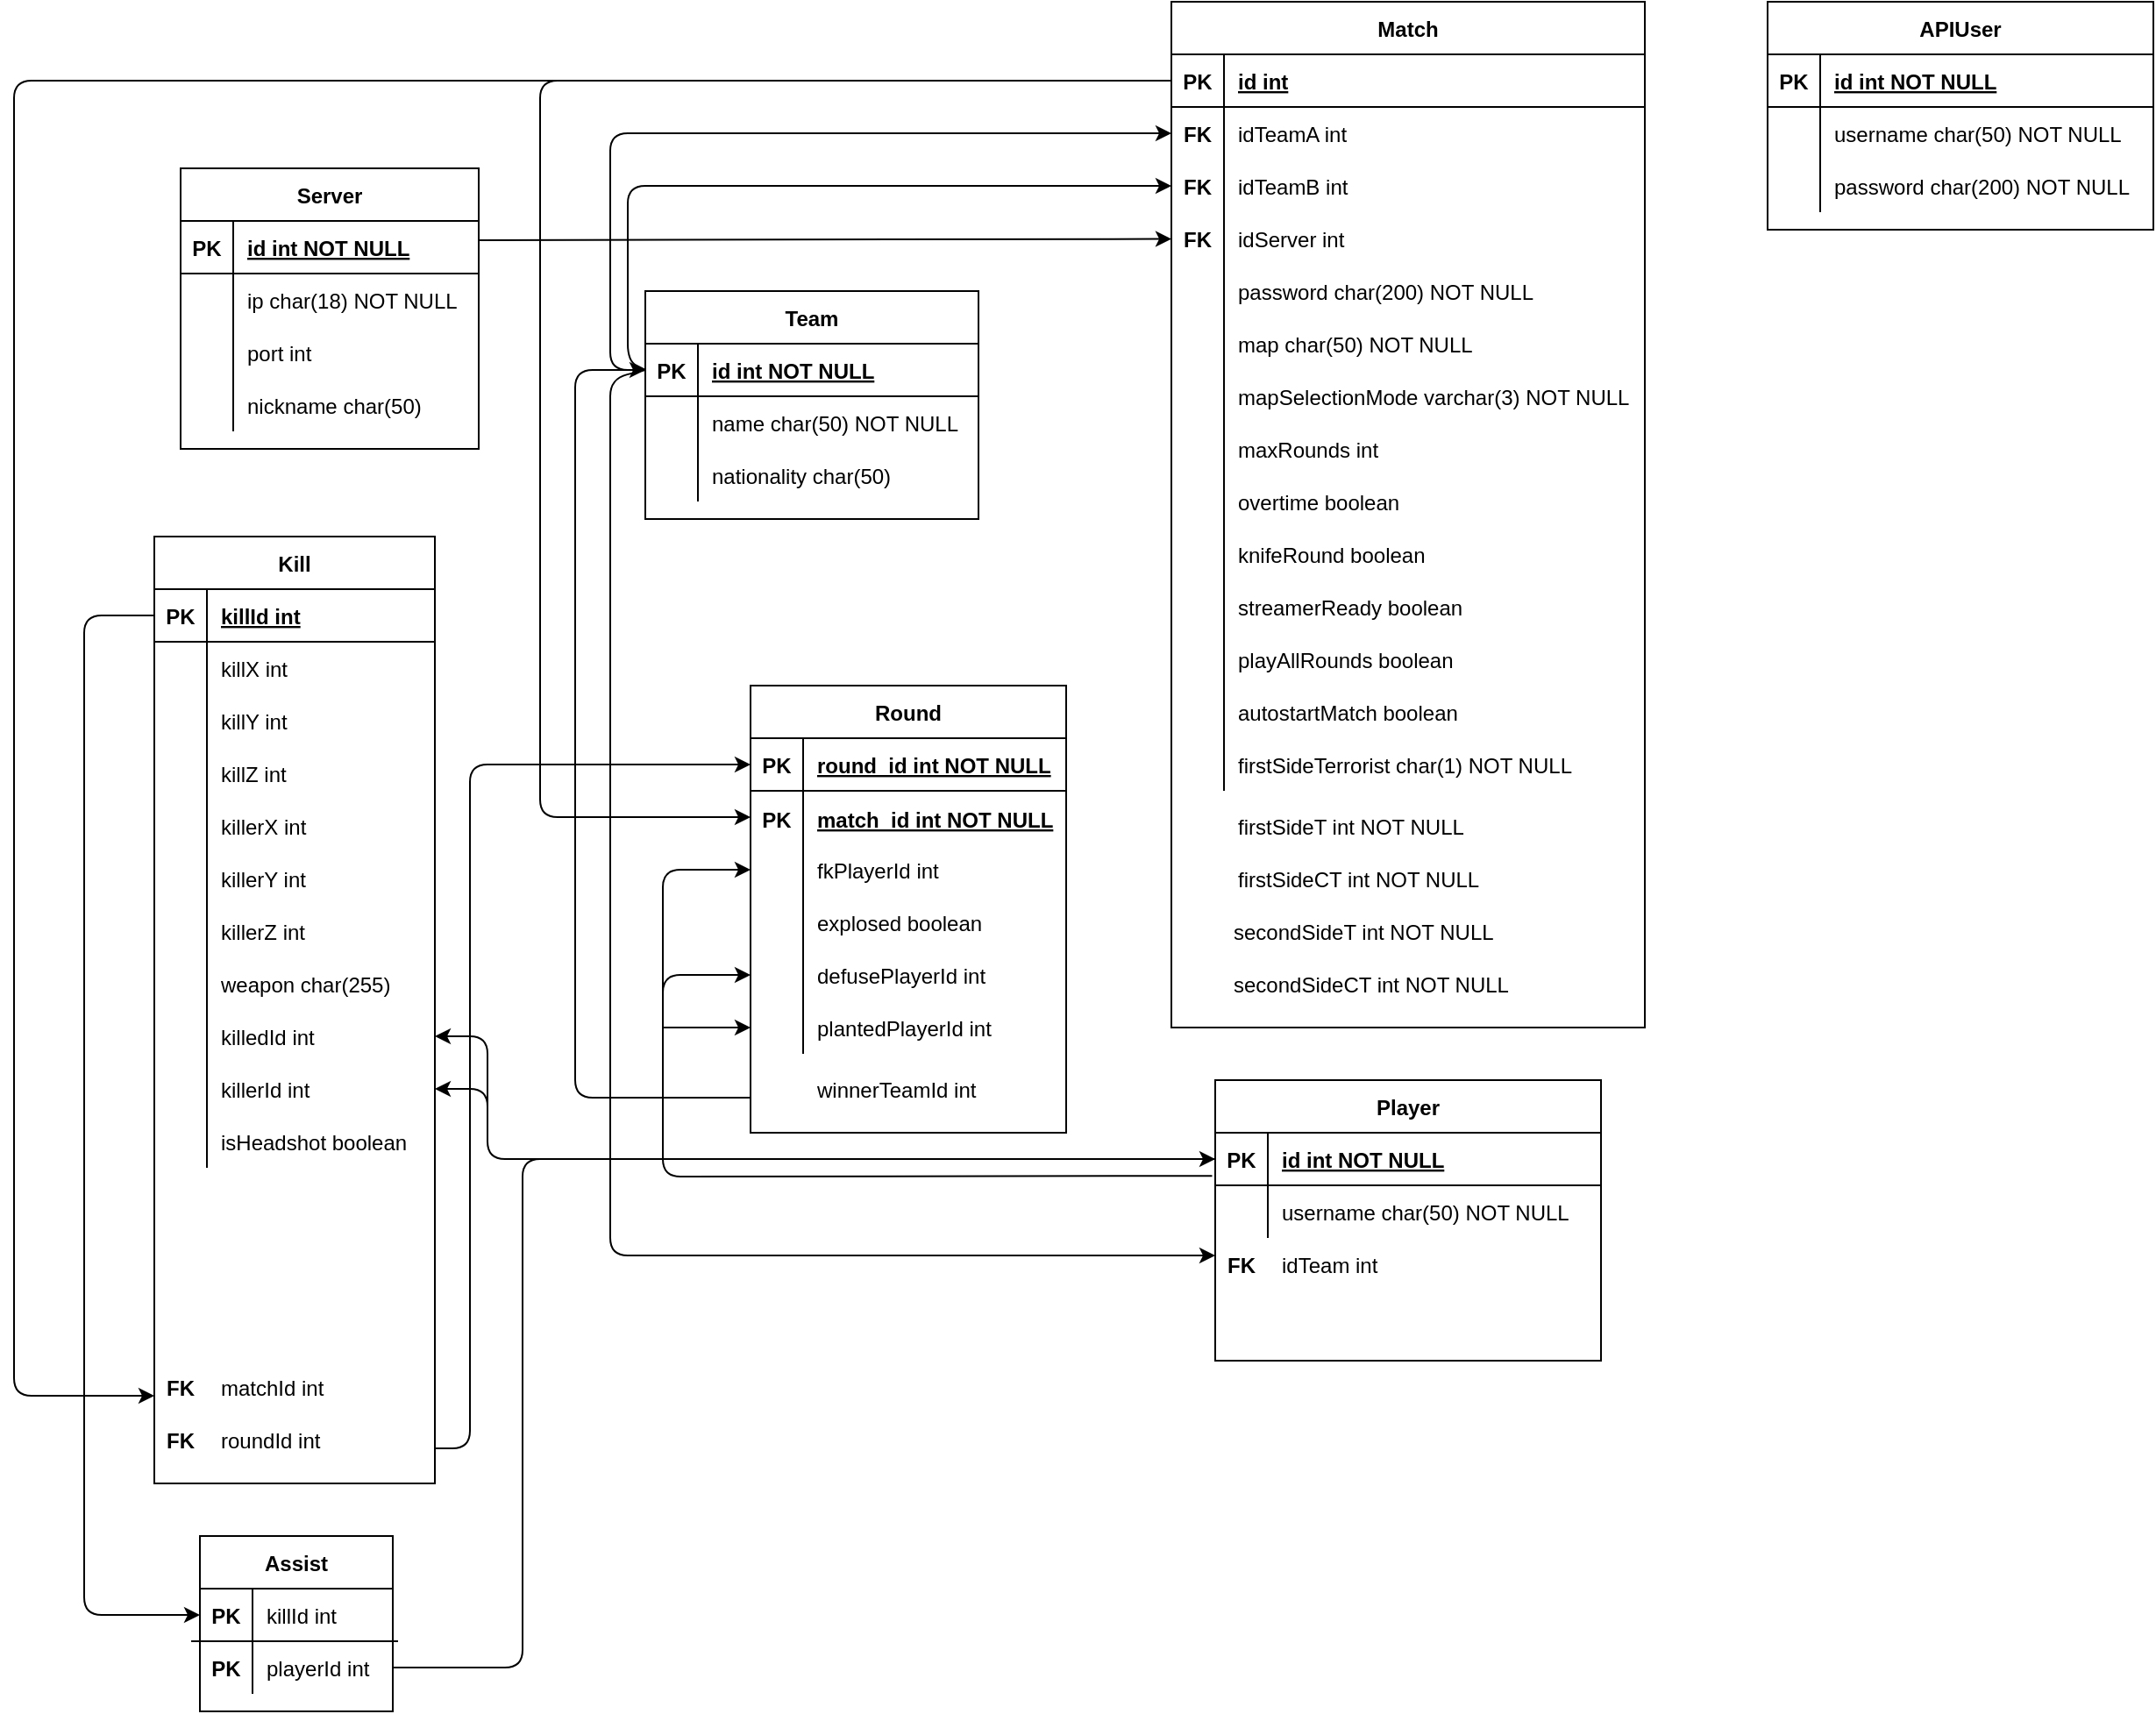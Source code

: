 <mxfile version="13.9.2" type="github">
  <diagram id="R2lEEEUBdFMjLlhIrx00" name="Page-1">
    <mxGraphModel dx="2508" dy="771" grid="1" gridSize="10" guides="1" tooltips="1" connect="1" arrows="1" fold="1" page="1" pageScale="1" pageWidth="850" pageHeight="1100" math="0" shadow="0" extFonts="Permanent Marker^https://fonts.googleapis.com/css?family=Permanent+Marker">
      <root>
        <mxCell id="0" />
        <mxCell id="1" parent="0" />
        <mxCell id="CAHNvulc8Ei77Li_YzJQ-24" value="Team" style="shape=table;startSize=30;container=1;collapsible=1;childLayout=tableLayout;fixedRows=1;rowLines=0;fontStyle=1;align=center;resizeLast=1;" parent="1" vertex="1">
          <mxGeometry x="-330" y="180" width="190" height="130" as="geometry" />
        </mxCell>
        <mxCell id="CAHNvulc8Ei77Li_YzJQ-25" value="" style="shape=partialRectangle;collapsible=0;dropTarget=0;pointerEvents=0;fillColor=none;points=[[0,0.5],[1,0.5]];portConstraint=eastwest;top=0;left=0;right=0;bottom=1;" parent="CAHNvulc8Ei77Li_YzJQ-24" vertex="1">
          <mxGeometry y="30" width="190" height="30" as="geometry" />
        </mxCell>
        <mxCell id="CAHNvulc8Ei77Li_YzJQ-26" value="PK" style="shape=partialRectangle;overflow=hidden;connectable=0;fillColor=none;top=0;left=0;bottom=0;right=0;fontStyle=1;" parent="CAHNvulc8Ei77Li_YzJQ-25" vertex="1">
          <mxGeometry width="30" height="30" as="geometry" />
        </mxCell>
        <mxCell id="CAHNvulc8Ei77Li_YzJQ-27" value="id int NOT NULL " style="shape=partialRectangle;overflow=hidden;connectable=0;fillColor=none;top=0;left=0;bottom=0;right=0;align=left;spacingLeft=6;fontStyle=5;" parent="CAHNvulc8Ei77Li_YzJQ-25" vertex="1">
          <mxGeometry x="30" width="160" height="30" as="geometry" />
        </mxCell>
        <mxCell id="CAHNvulc8Ei77Li_YzJQ-28" value="" style="shape=partialRectangle;collapsible=0;dropTarget=0;pointerEvents=0;fillColor=none;points=[[0,0.5],[1,0.5]];portConstraint=eastwest;top=0;left=0;right=0;bottom=0;" parent="CAHNvulc8Ei77Li_YzJQ-24" vertex="1">
          <mxGeometry y="60" width="190" height="30" as="geometry" />
        </mxCell>
        <mxCell id="CAHNvulc8Ei77Li_YzJQ-29" value="" style="shape=partialRectangle;overflow=hidden;connectable=0;fillColor=none;top=0;left=0;bottom=0;right=0;" parent="CAHNvulc8Ei77Li_YzJQ-28" vertex="1">
          <mxGeometry width="30" height="30" as="geometry" />
        </mxCell>
        <mxCell id="CAHNvulc8Ei77Li_YzJQ-30" value="name char(50) NOT NULL" style="shape=partialRectangle;overflow=hidden;connectable=0;fillColor=none;top=0;left=0;bottom=0;right=0;align=left;spacingLeft=6;" parent="CAHNvulc8Ei77Li_YzJQ-28" vertex="1">
          <mxGeometry x="30" width="160" height="30" as="geometry" />
        </mxCell>
        <mxCell id="CAHNvulc8Ei77Li_YzJQ-31" value="" style="shape=partialRectangle;collapsible=0;dropTarget=0;pointerEvents=0;fillColor=none;points=[[0,0.5],[1,0.5]];portConstraint=eastwest;top=0;left=0;right=0;bottom=0;" parent="CAHNvulc8Ei77Li_YzJQ-24" vertex="1">
          <mxGeometry y="90" width="190" height="30" as="geometry" />
        </mxCell>
        <mxCell id="CAHNvulc8Ei77Li_YzJQ-32" value="" style="shape=partialRectangle;overflow=hidden;connectable=0;fillColor=none;top=0;left=0;bottom=0;right=0;" parent="CAHNvulc8Ei77Li_YzJQ-31" vertex="1">
          <mxGeometry width="30" height="30" as="geometry" />
        </mxCell>
        <mxCell id="CAHNvulc8Ei77Li_YzJQ-33" value="nationality char(50)" style="shape=partialRectangle;overflow=hidden;connectable=0;fillColor=none;top=0;left=0;bottom=0;right=0;align=left;spacingLeft=6;" parent="CAHNvulc8Ei77Li_YzJQ-31" vertex="1">
          <mxGeometry x="30" width="160" height="30" as="geometry" />
        </mxCell>
        <mxCell id="CAHNvulc8Ei77Li_YzJQ-34" value="Server" style="shape=table;startSize=30;container=1;collapsible=1;childLayout=tableLayout;fixedRows=1;rowLines=0;fontStyle=1;align=center;resizeLast=1;" parent="1" vertex="1">
          <mxGeometry x="-595" y="110" width="170" height="160" as="geometry" />
        </mxCell>
        <mxCell id="CAHNvulc8Ei77Li_YzJQ-35" value="" style="shape=partialRectangle;collapsible=0;dropTarget=0;pointerEvents=0;fillColor=none;points=[[0,0.5],[1,0.5]];portConstraint=eastwest;top=0;left=0;right=0;bottom=1;" parent="CAHNvulc8Ei77Li_YzJQ-34" vertex="1">
          <mxGeometry y="30" width="170" height="30" as="geometry" />
        </mxCell>
        <mxCell id="CAHNvulc8Ei77Li_YzJQ-36" value="PK" style="shape=partialRectangle;overflow=hidden;connectable=0;fillColor=none;top=0;left=0;bottom=0;right=0;fontStyle=1;" parent="CAHNvulc8Ei77Li_YzJQ-35" vertex="1">
          <mxGeometry width="30" height="30" as="geometry" />
        </mxCell>
        <mxCell id="CAHNvulc8Ei77Li_YzJQ-37" value="id int NOT NULL " style="shape=partialRectangle;overflow=hidden;connectable=0;fillColor=none;top=0;left=0;bottom=0;right=0;align=left;spacingLeft=6;fontStyle=5;" parent="CAHNvulc8Ei77Li_YzJQ-35" vertex="1">
          <mxGeometry x="30" width="140" height="30" as="geometry" />
        </mxCell>
        <mxCell id="CAHNvulc8Ei77Li_YzJQ-38" value="" style="shape=partialRectangle;collapsible=0;dropTarget=0;pointerEvents=0;fillColor=none;points=[[0,0.5],[1,0.5]];portConstraint=eastwest;top=0;left=0;right=0;bottom=0;" parent="CAHNvulc8Ei77Li_YzJQ-34" vertex="1">
          <mxGeometry y="60" width="170" height="30" as="geometry" />
        </mxCell>
        <mxCell id="CAHNvulc8Ei77Li_YzJQ-39" value="" style="shape=partialRectangle;overflow=hidden;connectable=0;fillColor=none;top=0;left=0;bottom=0;right=0;" parent="CAHNvulc8Ei77Li_YzJQ-38" vertex="1">
          <mxGeometry width="30" height="30" as="geometry" />
        </mxCell>
        <mxCell id="CAHNvulc8Ei77Li_YzJQ-40" value="ip char(18) NOT NULL" style="shape=partialRectangle;overflow=hidden;connectable=0;fillColor=none;top=0;left=0;bottom=0;right=0;align=left;spacingLeft=6;" parent="CAHNvulc8Ei77Li_YzJQ-38" vertex="1">
          <mxGeometry x="30" width="140" height="30" as="geometry" />
        </mxCell>
        <mxCell id="CAHNvulc8Ei77Li_YzJQ-41" value="" style="shape=partialRectangle;collapsible=0;dropTarget=0;pointerEvents=0;fillColor=none;points=[[0,0.5],[1,0.5]];portConstraint=eastwest;top=0;left=0;right=0;bottom=0;" parent="CAHNvulc8Ei77Li_YzJQ-34" vertex="1">
          <mxGeometry y="90" width="170" height="30" as="geometry" />
        </mxCell>
        <mxCell id="CAHNvulc8Ei77Li_YzJQ-42" value="" style="shape=partialRectangle;overflow=hidden;connectable=0;fillColor=none;top=0;left=0;bottom=0;right=0;" parent="CAHNvulc8Ei77Li_YzJQ-41" vertex="1">
          <mxGeometry width="30" height="30" as="geometry" />
        </mxCell>
        <mxCell id="CAHNvulc8Ei77Li_YzJQ-43" value="port int" style="shape=partialRectangle;overflow=hidden;connectable=0;fillColor=none;top=0;left=0;bottom=0;right=0;align=left;spacingLeft=6;" parent="CAHNvulc8Ei77Li_YzJQ-41" vertex="1">
          <mxGeometry x="30" width="140" height="30" as="geometry" />
        </mxCell>
        <mxCell id="CAHNvulc8Ei77Li_YzJQ-44" value="" style="shape=partialRectangle;collapsible=0;dropTarget=0;pointerEvents=0;fillColor=none;points=[[0,0.5],[1,0.5]];portConstraint=eastwest;top=0;left=0;right=0;bottom=0;" parent="CAHNvulc8Ei77Li_YzJQ-34" vertex="1">
          <mxGeometry y="120" width="170" height="30" as="geometry" />
        </mxCell>
        <mxCell id="CAHNvulc8Ei77Li_YzJQ-45" value="" style="shape=partialRectangle;overflow=hidden;connectable=0;fillColor=none;top=0;left=0;bottom=0;right=0;" parent="CAHNvulc8Ei77Li_YzJQ-44" vertex="1">
          <mxGeometry width="30" height="30" as="geometry" />
        </mxCell>
        <mxCell id="CAHNvulc8Ei77Li_YzJQ-46" value="nickname char(50)" style="shape=partialRectangle;overflow=hidden;connectable=0;fillColor=none;top=0;left=0;bottom=0;right=0;align=left;spacingLeft=6;" parent="CAHNvulc8Ei77Li_YzJQ-44" vertex="1">
          <mxGeometry x="30" width="140" height="30" as="geometry" />
        </mxCell>
        <mxCell id="CAHNvulc8Ei77Li_YzJQ-47" value="APIUser" style="shape=table;startSize=30;container=1;collapsible=1;childLayout=tableLayout;fixedRows=1;rowLines=0;fontStyle=1;align=center;resizeLast=1;" parent="1" vertex="1">
          <mxGeometry x="310" y="15" width="220" height="130" as="geometry" />
        </mxCell>
        <mxCell id="CAHNvulc8Ei77Li_YzJQ-48" value="" style="shape=partialRectangle;collapsible=0;dropTarget=0;pointerEvents=0;fillColor=none;points=[[0,0.5],[1,0.5]];portConstraint=eastwest;top=0;left=0;right=0;bottom=1;" parent="CAHNvulc8Ei77Li_YzJQ-47" vertex="1">
          <mxGeometry y="30" width="220" height="30" as="geometry" />
        </mxCell>
        <mxCell id="CAHNvulc8Ei77Li_YzJQ-49" value="PK" style="shape=partialRectangle;overflow=hidden;connectable=0;fillColor=none;top=0;left=0;bottom=0;right=0;fontStyle=1;" parent="CAHNvulc8Ei77Li_YzJQ-48" vertex="1">
          <mxGeometry width="30" height="30" as="geometry" />
        </mxCell>
        <mxCell id="CAHNvulc8Ei77Li_YzJQ-50" value="id int NOT NULL " style="shape=partialRectangle;overflow=hidden;connectable=0;fillColor=none;top=0;left=0;bottom=0;right=0;align=left;spacingLeft=6;fontStyle=5;" parent="CAHNvulc8Ei77Li_YzJQ-48" vertex="1">
          <mxGeometry x="30" width="190" height="30" as="geometry" />
        </mxCell>
        <mxCell id="CAHNvulc8Ei77Li_YzJQ-51" value="" style="shape=partialRectangle;collapsible=0;dropTarget=0;pointerEvents=0;fillColor=none;points=[[0,0.5],[1,0.5]];portConstraint=eastwest;top=0;left=0;right=0;bottom=0;" parent="CAHNvulc8Ei77Li_YzJQ-47" vertex="1">
          <mxGeometry y="60" width="220" height="30" as="geometry" />
        </mxCell>
        <mxCell id="CAHNvulc8Ei77Li_YzJQ-52" value="" style="shape=partialRectangle;overflow=hidden;connectable=0;fillColor=none;top=0;left=0;bottom=0;right=0;" parent="CAHNvulc8Ei77Li_YzJQ-51" vertex="1">
          <mxGeometry width="30" height="30" as="geometry" />
        </mxCell>
        <mxCell id="CAHNvulc8Ei77Li_YzJQ-53" value="username char(50) NOT NULL" style="shape=partialRectangle;overflow=hidden;connectable=0;fillColor=none;top=0;left=0;bottom=0;right=0;align=left;spacingLeft=6;" parent="CAHNvulc8Ei77Li_YzJQ-51" vertex="1">
          <mxGeometry x="30" width="190" height="30" as="geometry" />
        </mxCell>
        <mxCell id="CAHNvulc8Ei77Li_YzJQ-54" value="" style="shape=partialRectangle;collapsible=0;dropTarget=0;pointerEvents=0;fillColor=none;points=[[0,0.5],[1,0.5]];portConstraint=eastwest;top=0;left=0;right=0;bottom=0;" parent="CAHNvulc8Ei77Li_YzJQ-47" vertex="1">
          <mxGeometry y="90" width="220" height="30" as="geometry" />
        </mxCell>
        <mxCell id="CAHNvulc8Ei77Li_YzJQ-55" value="" style="shape=partialRectangle;overflow=hidden;connectable=0;fillColor=none;top=0;left=0;bottom=0;right=0;" parent="CAHNvulc8Ei77Li_YzJQ-54" vertex="1">
          <mxGeometry width="30" height="30" as="geometry" />
        </mxCell>
        <mxCell id="CAHNvulc8Ei77Li_YzJQ-56" value="password char(200) NOT NULL" style="shape=partialRectangle;overflow=hidden;connectable=0;fillColor=none;top=0;left=0;bottom=0;right=0;align=left;spacingLeft=6;" parent="CAHNvulc8Ei77Li_YzJQ-54" vertex="1">
          <mxGeometry x="30" width="190" height="30" as="geometry" />
        </mxCell>
        <mxCell id="n8BZFwkFFO_Z2MSDaQy5-73" value="Match" style="shape=table;startSize=30;container=1;collapsible=1;childLayout=tableLayout;fixedRows=1;rowLines=0;fontStyle=1;align=center;resizeLast=1;" vertex="1" parent="1">
          <mxGeometry x="-30" y="15" width="270" height="585" as="geometry" />
        </mxCell>
        <mxCell id="n8BZFwkFFO_Z2MSDaQy5-74" value="" style="shape=partialRectangle;collapsible=0;dropTarget=0;pointerEvents=0;fillColor=none;points=[[0,0.5],[1,0.5]];portConstraint=eastwest;top=0;left=0;right=0;bottom=1;" vertex="1" parent="n8BZFwkFFO_Z2MSDaQy5-73">
          <mxGeometry y="30" width="270" height="30" as="geometry" />
        </mxCell>
        <mxCell id="n8BZFwkFFO_Z2MSDaQy5-75" value="PK" style="shape=partialRectangle;overflow=hidden;connectable=0;fillColor=none;top=0;left=0;bottom=0;right=0;fontStyle=1;" vertex="1" parent="n8BZFwkFFO_Z2MSDaQy5-74">
          <mxGeometry width="30" height="30" as="geometry" />
        </mxCell>
        <mxCell id="n8BZFwkFFO_Z2MSDaQy5-76" value="id int " style="shape=partialRectangle;overflow=hidden;connectable=0;fillColor=none;top=0;left=0;bottom=0;right=0;align=left;spacingLeft=6;fontStyle=5;" vertex="1" parent="n8BZFwkFFO_Z2MSDaQy5-74">
          <mxGeometry x="30" width="240" height="30" as="geometry" />
        </mxCell>
        <mxCell id="n8BZFwkFFO_Z2MSDaQy5-77" value="" style="shape=partialRectangle;collapsible=0;dropTarget=0;pointerEvents=0;fillColor=none;points=[[0,0.5],[1,0.5]];portConstraint=eastwest;top=0;left=0;right=0;bottom=0;" vertex="1" parent="n8BZFwkFFO_Z2MSDaQy5-73">
          <mxGeometry y="60" width="270" height="30" as="geometry" />
        </mxCell>
        <mxCell id="n8BZFwkFFO_Z2MSDaQy5-78" value="" style="shape=partialRectangle;overflow=hidden;connectable=0;fillColor=none;top=0;left=0;bottom=0;right=0;" vertex="1" parent="n8BZFwkFFO_Z2MSDaQy5-77">
          <mxGeometry width="30" height="30" as="geometry" />
        </mxCell>
        <mxCell id="n8BZFwkFFO_Z2MSDaQy5-79" value="idTeamA int" style="shape=partialRectangle;overflow=hidden;connectable=0;fillColor=none;top=0;left=0;bottom=0;right=0;align=left;spacingLeft=6;" vertex="1" parent="n8BZFwkFFO_Z2MSDaQy5-77">
          <mxGeometry x="30" width="240" height="30" as="geometry" />
        </mxCell>
        <mxCell id="n8BZFwkFFO_Z2MSDaQy5-80" value="" style="shape=partialRectangle;collapsible=0;dropTarget=0;pointerEvents=0;fillColor=none;points=[[0,0.5],[1,0.5]];portConstraint=eastwest;top=0;left=0;right=0;bottom=0;" vertex="1" parent="n8BZFwkFFO_Z2MSDaQy5-73">
          <mxGeometry y="90" width="270" height="30" as="geometry" />
        </mxCell>
        <mxCell id="n8BZFwkFFO_Z2MSDaQy5-81" value="" style="shape=partialRectangle;overflow=hidden;connectable=0;fillColor=none;top=0;left=0;bottom=0;right=0;" vertex="1" parent="n8BZFwkFFO_Z2MSDaQy5-80">
          <mxGeometry width="30" height="30" as="geometry" />
        </mxCell>
        <mxCell id="n8BZFwkFFO_Z2MSDaQy5-82" value="idTeamB int" style="shape=partialRectangle;overflow=hidden;connectable=0;fillColor=none;top=0;left=0;bottom=0;right=0;align=left;spacingLeft=6;" vertex="1" parent="n8BZFwkFFO_Z2MSDaQy5-80">
          <mxGeometry x="30" width="240" height="30" as="geometry" />
        </mxCell>
        <mxCell id="n8BZFwkFFO_Z2MSDaQy5-83" value="" style="shape=partialRectangle;collapsible=0;dropTarget=0;pointerEvents=0;fillColor=none;points=[[0,0.5],[1,0.5]];portConstraint=eastwest;top=0;left=0;right=0;bottom=0;" vertex="1" parent="n8BZFwkFFO_Z2MSDaQy5-73">
          <mxGeometry y="120" width="270" height="30" as="geometry" />
        </mxCell>
        <mxCell id="n8BZFwkFFO_Z2MSDaQy5-84" value="" style="shape=partialRectangle;overflow=hidden;connectable=0;fillColor=none;top=0;left=0;bottom=0;right=0;" vertex="1" parent="n8BZFwkFFO_Z2MSDaQy5-83">
          <mxGeometry width="30" height="30" as="geometry" />
        </mxCell>
        <mxCell id="n8BZFwkFFO_Z2MSDaQy5-85" value="idServer int" style="shape=partialRectangle;overflow=hidden;connectable=0;fillColor=none;top=0;left=0;bottom=0;right=0;align=left;spacingLeft=6;" vertex="1" parent="n8BZFwkFFO_Z2MSDaQy5-83">
          <mxGeometry x="30" width="240" height="30" as="geometry" />
        </mxCell>
        <mxCell id="n8BZFwkFFO_Z2MSDaQy5-86" value="" style="shape=partialRectangle;collapsible=0;dropTarget=0;pointerEvents=0;fillColor=none;points=[[0,0.5],[1,0.5]];portConstraint=eastwest;top=0;left=0;right=0;bottom=0;" vertex="1" parent="n8BZFwkFFO_Z2MSDaQy5-73">
          <mxGeometry y="150" width="270" height="30" as="geometry" />
        </mxCell>
        <mxCell id="n8BZFwkFFO_Z2MSDaQy5-87" value="" style="shape=partialRectangle;overflow=hidden;connectable=0;fillColor=none;top=0;left=0;bottom=0;right=0;" vertex="1" parent="n8BZFwkFFO_Z2MSDaQy5-86">
          <mxGeometry width="30" height="30" as="geometry" />
        </mxCell>
        <mxCell id="n8BZFwkFFO_Z2MSDaQy5-88" value="password char(200) NOT NULL" style="shape=partialRectangle;overflow=hidden;connectable=0;fillColor=none;top=0;left=0;bottom=0;right=0;align=left;spacingLeft=6;" vertex="1" parent="n8BZFwkFFO_Z2MSDaQy5-86">
          <mxGeometry x="30" width="240" height="30" as="geometry" />
        </mxCell>
        <mxCell id="n8BZFwkFFO_Z2MSDaQy5-89" value="" style="shape=partialRectangle;collapsible=0;dropTarget=0;pointerEvents=0;fillColor=none;points=[[0,0.5],[1,0.5]];portConstraint=eastwest;top=0;left=0;right=0;bottom=0;" vertex="1" parent="n8BZFwkFFO_Z2MSDaQy5-73">
          <mxGeometry y="180" width="270" height="30" as="geometry" />
        </mxCell>
        <mxCell id="n8BZFwkFFO_Z2MSDaQy5-90" value="" style="shape=partialRectangle;overflow=hidden;connectable=0;fillColor=none;top=0;left=0;bottom=0;right=0;" vertex="1" parent="n8BZFwkFFO_Z2MSDaQy5-89">
          <mxGeometry width="30" height="30" as="geometry" />
        </mxCell>
        <mxCell id="n8BZFwkFFO_Z2MSDaQy5-91" value="map char(50) NOT NULL" style="shape=partialRectangle;overflow=hidden;connectable=0;fillColor=none;top=0;left=0;bottom=0;right=0;align=left;spacingLeft=6;" vertex="1" parent="n8BZFwkFFO_Z2MSDaQy5-89">
          <mxGeometry x="30" width="240" height="30" as="geometry" />
        </mxCell>
        <mxCell id="n8BZFwkFFO_Z2MSDaQy5-92" value="" style="shape=partialRectangle;collapsible=0;dropTarget=0;pointerEvents=0;fillColor=none;points=[[0,0.5],[1,0.5]];portConstraint=eastwest;top=0;left=0;right=0;bottom=0;" vertex="1" parent="n8BZFwkFFO_Z2MSDaQy5-73">
          <mxGeometry y="210" width="270" height="30" as="geometry" />
        </mxCell>
        <mxCell id="n8BZFwkFFO_Z2MSDaQy5-93" value="" style="shape=partialRectangle;overflow=hidden;connectable=0;fillColor=none;top=0;left=0;bottom=0;right=0;" vertex="1" parent="n8BZFwkFFO_Z2MSDaQy5-92">
          <mxGeometry width="30" height="30" as="geometry" />
        </mxCell>
        <mxCell id="n8BZFwkFFO_Z2MSDaQy5-94" value="mapSelectionMode varchar(3) NOT NULL" style="shape=partialRectangle;overflow=hidden;connectable=0;fillColor=none;top=0;left=0;bottom=0;right=0;align=left;spacingLeft=6;" vertex="1" parent="n8BZFwkFFO_Z2MSDaQy5-92">
          <mxGeometry x="30" width="240" height="30" as="geometry" />
        </mxCell>
        <mxCell id="n8BZFwkFFO_Z2MSDaQy5-95" value="" style="shape=partialRectangle;collapsible=0;dropTarget=0;pointerEvents=0;fillColor=none;points=[[0,0.5],[1,0.5]];portConstraint=eastwest;top=0;left=0;right=0;bottom=0;" vertex="1" parent="n8BZFwkFFO_Z2MSDaQy5-73">
          <mxGeometry y="240" width="270" height="30" as="geometry" />
        </mxCell>
        <mxCell id="n8BZFwkFFO_Z2MSDaQy5-96" value="" style="shape=partialRectangle;overflow=hidden;connectable=0;fillColor=none;top=0;left=0;bottom=0;right=0;" vertex="1" parent="n8BZFwkFFO_Z2MSDaQy5-95">
          <mxGeometry width="30" height="30" as="geometry" />
        </mxCell>
        <mxCell id="n8BZFwkFFO_Z2MSDaQy5-97" value="maxRounds int" style="shape=partialRectangle;overflow=hidden;connectable=0;fillColor=none;top=0;left=0;bottom=0;right=0;align=left;spacingLeft=6;" vertex="1" parent="n8BZFwkFFO_Z2MSDaQy5-95">
          <mxGeometry x="30" width="240" height="30" as="geometry" />
        </mxCell>
        <mxCell id="n8BZFwkFFO_Z2MSDaQy5-98" value="" style="shape=partialRectangle;collapsible=0;dropTarget=0;pointerEvents=0;fillColor=none;points=[[0,0.5],[1,0.5]];portConstraint=eastwest;top=0;left=0;right=0;bottom=0;" vertex="1" parent="n8BZFwkFFO_Z2MSDaQy5-73">
          <mxGeometry y="270" width="270" height="30" as="geometry" />
        </mxCell>
        <mxCell id="n8BZFwkFFO_Z2MSDaQy5-99" value="" style="shape=partialRectangle;overflow=hidden;connectable=0;fillColor=none;top=0;left=0;bottom=0;right=0;" vertex="1" parent="n8BZFwkFFO_Z2MSDaQy5-98">
          <mxGeometry width="30" height="30" as="geometry" />
        </mxCell>
        <mxCell id="n8BZFwkFFO_Z2MSDaQy5-100" value="overtime boolean" style="shape=partialRectangle;overflow=hidden;connectable=0;fillColor=none;top=0;left=0;bottom=0;right=0;align=left;spacingLeft=6;" vertex="1" parent="n8BZFwkFFO_Z2MSDaQy5-98">
          <mxGeometry x="30" width="240" height="30" as="geometry" />
        </mxCell>
        <mxCell id="n8BZFwkFFO_Z2MSDaQy5-101" value="" style="shape=partialRectangle;collapsible=0;dropTarget=0;pointerEvents=0;fillColor=none;points=[[0,0.5],[1,0.5]];portConstraint=eastwest;top=0;left=0;right=0;bottom=0;" vertex="1" parent="n8BZFwkFFO_Z2MSDaQy5-73">
          <mxGeometry y="300" width="270" height="30" as="geometry" />
        </mxCell>
        <mxCell id="n8BZFwkFFO_Z2MSDaQy5-102" value="" style="shape=partialRectangle;overflow=hidden;connectable=0;fillColor=none;top=0;left=0;bottom=0;right=0;" vertex="1" parent="n8BZFwkFFO_Z2MSDaQy5-101">
          <mxGeometry width="30" height="30" as="geometry" />
        </mxCell>
        <mxCell id="n8BZFwkFFO_Z2MSDaQy5-103" value="knifeRound boolean" style="shape=partialRectangle;overflow=hidden;connectable=0;fillColor=none;top=0;left=0;bottom=0;right=0;align=left;spacingLeft=6;" vertex="1" parent="n8BZFwkFFO_Z2MSDaQy5-101">
          <mxGeometry x="30" width="240" height="30" as="geometry" />
        </mxCell>
        <mxCell id="n8BZFwkFFO_Z2MSDaQy5-104" value="" style="shape=partialRectangle;collapsible=0;dropTarget=0;pointerEvents=0;fillColor=none;points=[[0,0.5],[1,0.5]];portConstraint=eastwest;top=0;left=0;right=0;bottom=0;" vertex="1" parent="n8BZFwkFFO_Z2MSDaQy5-73">
          <mxGeometry y="330" width="270" height="30" as="geometry" />
        </mxCell>
        <mxCell id="n8BZFwkFFO_Z2MSDaQy5-105" value="" style="shape=partialRectangle;overflow=hidden;connectable=0;fillColor=none;top=0;left=0;bottom=0;right=0;" vertex="1" parent="n8BZFwkFFO_Z2MSDaQy5-104">
          <mxGeometry width="30" height="30" as="geometry" />
        </mxCell>
        <mxCell id="n8BZFwkFFO_Z2MSDaQy5-106" value="streamerReady boolean" style="shape=partialRectangle;overflow=hidden;connectable=0;fillColor=none;top=0;left=0;bottom=0;right=0;align=left;spacingLeft=6;" vertex="1" parent="n8BZFwkFFO_Z2MSDaQy5-104">
          <mxGeometry x="30" width="240" height="30" as="geometry" />
        </mxCell>
        <mxCell id="n8BZFwkFFO_Z2MSDaQy5-107" value="" style="shape=partialRectangle;collapsible=0;dropTarget=0;pointerEvents=0;fillColor=none;points=[[0,0.5],[1,0.5]];portConstraint=eastwest;top=0;left=0;right=0;bottom=0;" vertex="1" parent="n8BZFwkFFO_Z2MSDaQy5-73">
          <mxGeometry y="360" width="270" height="30" as="geometry" />
        </mxCell>
        <mxCell id="n8BZFwkFFO_Z2MSDaQy5-108" value="" style="shape=partialRectangle;overflow=hidden;connectable=0;fillColor=none;top=0;left=0;bottom=0;right=0;" vertex="1" parent="n8BZFwkFFO_Z2MSDaQy5-107">
          <mxGeometry width="30" height="30" as="geometry" />
        </mxCell>
        <mxCell id="n8BZFwkFFO_Z2MSDaQy5-109" value="playAllRounds boolean" style="shape=partialRectangle;overflow=hidden;connectable=0;fillColor=none;top=0;left=0;bottom=0;right=0;align=left;spacingLeft=6;" vertex="1" parent="n8BZFwkFFO_Z2MSDaQy5-107">
          <mxGeometry x="30" width="240" height="30" as="geometry" />
        </mxCell>
        <mxCell id="n8BZFwkFFO_Z2MSDaQy5-110" value="" style="shape=partialRectangle;collapsible=0;dropTarget=0;pointerEvents=0;fillColor=none;points=[[0,0.5],[1,0.5]];portConstraint=eastwest;top=0;left=0;right=0;bottom=0;" vertex="1" parent="n8BZFwkFFO_Z2MSDaQy5-73">
          <mxGeometry y="390" width="270" height="30" as="geometry" />
        </mxCell>
        <mxCell id="n8BZFwkFFO_Z2MSDaQy5-111" value="" style="shape=partialRectangle;overflow=hidden;connectable=0;fillColor=none;top=0;left=0;bottom=0;right=0;" vertex="1" parent="n8BZFwkFFO_Z2MSDaQy5-110">
          <mxGeometry width="30" height="30" as="geometry" />
        </mxCell>
        <mxCell id="n8BZFwkFFO_Z2MSDaQy5-112" value="autostartMatch boolean" style="shape=partialRectangle;overflow=hidden;connectable=0;fillColor=none;top=0;left=0;bottom=0;right=0;align=left;spacingLeft=6;" vertex="1" parent="n8BZFwkFFO_Z2MSDaQy5-110">
          <mxGeometry x="30" width="240" height="30" as="geometry" />
        </mxCell>
        <mxCell id="n8BZFwkFFO_Z2MSDaQy5-113" value="" style="shape=partialRectangle;collapsible=0;dropTarget=0;pointerEvents=0;fillColor=none;points=[[0,0.5],[1,0.5]];portConstraint=eastwest;top=0;left=0;right=0;bottom=0;" vertex="1" parent="n8BZFwkFFO_Z2MSDaQy5-73">
          <mxGeometry y="420" width="270" height="30" as="geometry" />
        </mxCell>
        <mxCell id="n8BZFwkFFO_Z2MSDaQy5-114" value="" style="shape=partialRectangle;overflow=hidden;connectable=0;fillColor=none;top=0;left=0;bottom=0;right=0;" vertex="1" parent="n8BZFwkFFO_Z2MSDaQy5-113">
          <mxGeometry width="30" height="30" as="geometry" />
        </mxCell>
        <mxCell id="n8BZFwkFFO_Z2MSDaQy5-115" value="firstSideTerrorist char(1) NOT NULL" style="shape=partialRectangle;overflow=hidden;connectable=0;fillColor=none;top=0;left=0;bottom=0;right=0;align=left;spacingLeft=6;" vertex="1" parent="n8BZFwkFFO_Z2MSDaQy5-113">
          <mxGeometry x="30" width="240" height="30" as="geometry" />
        </mxCell>
        <mxCell id="n8BZFwkFFO_Z2MSDaQy5-116" value="" style="endArrow=classic;html=1;entryX=0;entryY=0.5;entryDx=0;entryDy=0;exitX=0;exitY=0.5;exitDx=0;exitDy=0;" edge="1" parent="1" source="CAHNvulc8Ei77Li_YzJQ-25" target="n8BZFwkFFO_Z2MSDaQy5-77">
          <mxGeometry width="50" height="50" relative="1" as="geometry">
            <mxPoint x="-350" y="220" as="sourcePoint" />
            <mxPoint x="30" y="440" as="targetPoint" />
            <Array as="points">
              <mxPoint x="-350" y="225" />
              <mxPoint x="-350" y="90" />
            </Array>
          </mxGeometry>
        </mxCell>
        <mxCell id="n8BZFwkFFO_Z2MSDaQy5-117" value="" style="endArrow=classic;html=1;entryX=0;entryY=0.5;entryDx=0;entryDy=0;exitX=0;exitY=0.5;exitDx=0;exitDy=0;" edge="1" parent="1" source="CAHNvulc8Ei77Li_YzJQ-25" target="n8BZFwkFFO_Z2MSDaQy5-80">
          <mxGeometry width="50" height="50" relative="1" as="geometry">
            <mxPoint x="-340" y="210" as="sourcePoint" />
            <mxPoint x="-50" y="455" as="targetPoint" />
            <Array as="points">
              <mxPoint x="-340" y="220" />
              <mxPoint x="-340" y="120" />
            </Array>
          </mxGeometry>
        </mxCell>
        <mxCell id="n8BZFwkFFO_Z2MSDaQy5-120" value="" style="endArrow=classic;html=1;" edge="1" parent="1" target="n8BZFwkFFO_Z2MSDaQy5-83">
          <mxGeometry width="50" height="50" relative="1" as="geometry">
            <mxPoint x="-425" y="151" as="sourcePoint" />
            <mxPoint x="-430" y="60" as="targetPoint" />
          </mxGeometry>
        </mxCell>
        <mxCell id="n8BZFwkFFO_Z2MSDaQy5-121" value="FK" style="shape=partialRectangle;overflow=hidden;connectable=0;fillColor=none;top=0;left=0;bottom=0;right=0;fontStyle=1;" vertex="1" parent="1">
          <mxGeometry x="-30" y="105" width="30" height="30" as="geometry" />
        </mxCell>
        <mxCell id="n8BZFwkFFO_Z2MSDaQy5-122" value="FK" style="shape=partialRectangle;overflow=hidden;connectable=0;fillColor=none;top=0;left=0;bottom=0;right=0;fontStyle=1;" vertex="1" parent="1">
          <mxGeometry x="-30" y="75" width="30" height="30" as="geometry" />
        </mxCell>
        <mxCell id="n8BZFwkFFO_Z2MSDaQy5-123" value="FK" style="shape=partialRectangle;overflow=hidden;connectable=0;fillColor=none;top=0;left=0;bottom=0;right=0;fontStyle=1;" vertex="1" parent="1">
          <mxGeometry x="-30" y="135" width="30" height="30" as="geometry" />
        </mxCell>
        <mxCell id="n8BZFwkFFO_Z2MSDaQy5-203" value="Player" style="shape=table;startSize=30;container=1;collapsible=1;childLayout=tableLayout;fixedRows=1;rowLines=0;fontStyle=1;align=center;resizeLast=1;" vertex="1" parent="1">
          <mxGeometry x="-5" y="630" width="220" height="160" as="geometry" />
        </mxCell>
        <mxCell id="n8BZFwkFFO_Z2MSDaQy5-204" value="" style="shape=partialRectangle;collapsible=0;dropTarget=0;pointerEvents=0;fillColor=none;points=[[0,0.5],[1,0.5]];portConstraint=eastwest;top=0;left=0;right=0;bottom=1;" vertex="1" parent="n8BZFwkFFO_Z2MSDaQy5-203">
          <mxGeometry y="30" width="220" height="30" as="geometry" />
        </mxCell>
        <mxCell id="n8BZFwkFFO_Z2MSDaQy5-205" value="PK" style="shape=partialRectangle;overflow=hidden;connectable=0;fillColor=none;top=0;left=0;bottom=0;right=0;fontStyle=1;" vertex="1" parent="n8BZFwkFFO_Z2MSDaQy5-204">
          <mxGeometry width="30" height="30" as="geometry" />
        </mxCell>
        <mxCell id="n8BZFwkFFO_Z2MSDaQy5-206" value="id int NOT NULL " style="shape=partialRectangle;overflow=hidden;connectable=0;fillColor=none;top=0;left=0;bottom=0;right=0;align=left;spacingLeft=6;fontStyle=5;" vertex="1" parent="n8BZFwkFFO_Z2MSDaQy5-204">
          <mxGeometry x="30" width="190" height="30" as="geometry" />
        </mxCell>
        <mxCell id="n8BZFwkFFO_Z2MSDaQy5-207" value="" style="shape=partialRectangle;collapsible=0;dropTarget=0;pointerEvents=0;fillColor=none;points=[[0,0.5],[1,0.5]];portConstraint=eastwest;top=0;left=0;right=0;bottom=0;" vertex="1" parent="n8BZFwkFFO_Z2MSDaQy5-203">
          <mxGeometry y="60" width="220" height="30" as="geometry" />
        </mxCell>
        <mxCell id="n8BZFwkFFO_Z2MSDaQy5-208" value="" style="shape=partialRectangle;overflow=hidden;connectable=0;fillColor=none;top=0;left=0;bottom=0;right=0;" vertex="1" parent="n8BZFwkFFO_Z2MSDaQy5-207">
          <mxGeometry width="30" height="30" as="geometry" />
        </mxCell>
        <mxCell id="n8BZFwkFFO_Z2MSDaQy5-209" value="username char(50) NOT NULL" style="shape=partialRectangle;overflow=hidden;connectable=0;fillColor=none;top=0;left=0;bottom=0;right=0;align=left;spacingLeft=6;" vertex="1" parent="n8BZFwkFFO_Z2MSDaQy5-207">
          <mxGeometry x="30" width="190" height="30" as="geometry" />
        </mxCell>
        <mxCell id="n8BZFwkFFO_Z2MSDaQy5-214" value="" style="endArrow=classic;html=1;exitX=0;exitY=0.5;exitDx=0;exitDy=0;" edge="1" parent="1" source="CAHNvulc8Ei77Li_YzJQ-25">
          <mxGeometry width="50" height="50" relative="1" as="geometry">
            <mxPoint x="-230" y="630" as="sourcePoint" />
            <mxPoint x="-5" y="730" as="targetPoint" />
            <Array as="points">
              <mxPoint x="-350" y="230" />
              <mxPoint x="-350" y="730" />
            </Array>
          </mxGeometry>
        </mxCell>
        <mxCell id="n8BZFwkFFO_Z2MSDaQy5-215" value="idTeam int" style="shape=partialRectangle;overflow=hidden;connectable=0;fillColor=none;top=0;left=0;bottom=0;right=0;align=left;spacingLeft=6;" vertex="1" parent="1">
          <mxGeometry x="25" y="720" width="185" height="30" as="geometry" />
        </mxCell>
        <mxCell id="n8BZFwkFFO_Z2MSDaQy5-216" value="FK" style="shape=partialRectangle;overflow=hidden;connectable=0;fillColor=none;top=0;left=0;bottom=0;right=0;fontStyle=1;" vertex="1" parent="1">
          <mxGeometry x="-5" y="720" width="30" height="30" as="geometry" />
        </mxCell>
        <mxCell id="n8BZFwkFFO_Z2MSDaQy5-218" value="Kill" style="shape=table;startSize=30;container=1;collapsible=1;childLayout=tableLayout;fixedRows=1;rowLines=0;fontStyle=1;align=center;resizeLast=1;" vertex="1" parent="1">
          <mxGeometry x="-610" y="320" width="160" height="540" as="geometry" />
        </mxCell>
        <mxCell id="n8BZFwkFFO_Z2MSDaQy5-219" value="" style="shape=partialRectangle;collapsible=0;dropTarget=0;pointerEvents=0;fillColor=none;points=[[0,0.5],[1,0.5]];portConstraint=eastwest;top=0;left=0;right=0;bottom=1;" vertex="1" parent="n8BZFwkFFO_Z2MSDaQy5-218">
          <mxGeometry y="30" width="160" height="30" as="geometry" />
        </mxCell>
        <mxCell id="n8BZFwkFFO_Z2MSDaQy5-220" value="PK" style="shape=partialRectangle;overflow=hidden;connectable=0;fillColor=none;top=0;left=0;bottom=0;right=0;fontStyle=1;" vertex="1" parent="n8BZFwkFFO_Z2MSDaQy5-219">
          <mxGeometry width="30" height="30" as="geometry" />
        </mxCell>
        <mxCell id="n8BZFwkFFO_Z2MSDaQy5-221" value="killId int " style="shape=partialRectangle;overflow=hidden;connectable=0;fillColor=none;top=0;left=0;bottom=0;right=0;align=left;spacingLeft=6;fontStyle=5;" vertex="1" parent="n8BZFwkFFO_Z2MSDaQy5-219">
          <mxGeometry x="30" width="130" height="30" as="geometry" />
        </mxCell>
        <mxCell id="n8BZFwkFFO_Z2MSDaQy5-222" value="" style="shape=partialRectangle;collapsible=0;dropTarget=0;pointerEvents=0;fillColor=none;points=[[0,0.5],[1,0.5]];portConstraint=eastwest;top=0;left=0;right=0;bottom=0;" vertex="1" parent="n8BZFwkFFO_Z2MSDaQy5-218">
          <mxGeometry y="60" width="160" height="30" as="geometry" />
        </mxCell>
        <mxCell id="n8BZFwkFFO_Z2MSDaQy5-223" value="" style="shape=partialRectangle;overflow=hidden;connectable=0;fillColor=none;top=0;left=0;bottom=0;right=0;" vertex="1" parent="n8BZFwkFFO_Z2MSDaQy5-222">
          <mxGeometry width="30" height="30" as="geometry" />
        </mxCell>
        <mxCell id="n8BZFwkFFO_Z2MSDaQy5-224" value="killX int" style="shape=partialRectangle;overflow=hidden;connectable=0;fillColor=none;top=0;left=0;bottom=0;right=0;align=left;spacingLeft=6;" vertex="1" parent="n8BZFwkFFO_Z2MSDaQy5-222">
          <mxGeometry x="30" width="130" height="30" as="geometry" />
        </mxCell>
        <mxCell id="n8BZFwkFFO_Z2MSDaQy5-225" value="" style="shape=partialRectangle;collapsible=0;dropTarget=0;pointerEvents=0;fillColor=none;points=[[0,0.5],[1,0.5]];portConstraint=eastwest;top=0;left=0;right=0;bottom=0;" vertex="1" parent="n8BZFwkFFO_Z2MSDaQy5-218">
          <mxGeometry y="90" width="160" height="30" as="geometry" />
        </mxCell>
        <mxCell id="n8BZFwkFFO_Z2MSDaQy5-226" value="" style="shape=partialRectangle;overflow=hidden;connectable=0;fillColor=none;top=0;left=0;bottom=0;right=0;" vertex="1" parent="n8BZFwkFFO_Z2MSDaQy5-225">
          <mxGeometry width="30" height="30" as="geometry" />
        </mxCell>
        <mxCell id="n8BZFwkFFO_Z2MSDaQy5-227" value="killY int" style="shape=partialRectangle;overflow=hidden;connectable=0;fillColor=none;top=0;left=0;bottom=0;right=0;align=left;spacingLeft=6;" vertex="1" parent="n8BZFwkFFO_Z2MSDaQy5-225">
          <mxGeometry x="30" width="130" height="30" as="geometry" />
        </mxCell>
        <mxCell id="n8BZFwkFFO_Z2MSDaQy5-228" value="" style="shape=partialRectangle;collapsible=0;dropTarget=0;pointerEvents=0;fillColor=none;points=[[0,0.5],[1,0.5]];portConstraint=eastwest;top=0;left=0;right=0;bottom=0;" vertex="1" parent="n8BZFwkFFO_Z2MSDaQy5-218">
          <mxGeometry y="120" width="160" height="30" as="geometry" />
        </mxCell>
        <mxCell id="n8BZFwkFFO_Z2MSDaQy5-229" value="" style="shape=partialRectangle;overflow=hidden;connectable=0;fillColor=none;top=0;left=0;bottom=0;right=0;" vertex="1" parent="n8BZFwkFFO_Z2MSDaQy5-228">
          <mxGeometry width="30" height="30" as="geometry" />
        </mxCell>
        <mxCell id="n8BZFwkFFO_Z2MSDaQy5-230" value="killZ int" style="shape=partialRectangle;overflow=hidden;connectable=0;fillColor=none;top=0;left=0;bottom=0;right=0;align=left;spacingLeft=6;" vertex="1" parent="n8BZFwkFFO_Z2MSDaQy5-228">
          <mxGeometry x="30" width="130" height="30" as="geometry" />
        </mxCell>
        <mxCell id="n8BZFwkFFO_Z2MSDaQy5-231" value="" style="shape=partialRectangle;collapsible=0;dropTarget=0;pointerEvents=0;fillColor=none;points=[[0,0.5],[1,0.5]];portConstraint=eastwest;top=0;left=0;right=0;bottom=0;" vertex="1" parent="n8BZFwkFFO_Z2MSDaQy5-218">
          <mxGeometry y="150" width="160" height="30" as="geometry" />
        </mxCell>
        <mxCell id="n8BZFwkFFO_Z2MSDaQy5-232" value="" style="shape=partialRectangle;overflow=hidden;connectable=0;fillColor=none;top=0;left=0;bottom=0;right=0;" vertex="1" parent="n8BZFwkFFO_Z2MSDaQy5-231">
          <mxGeometry width="30" height="30" as="geometry" />
        </mxCell>
        <mxCell id="n8BZFwkFFO_Z2MSDaQy5-233" value="killerX int" style="shape=partialRectangle;overflow=hidden;connectable=0;fillColor=none;top=0;left=0;bottom=0;right=0;align=left;spacingLeft=6;" vertex="1" parent="n8BZFwkFFO_Z2MSDaQy5-231">
          <mxGeometry x="30" width="130" height="30" as="geometry" />
        </mxCell>
        <mxCell id="n8BZFwkFFO_Z2MSDaQy5-234" value="" style="shape=partialRectangle;collapsible=0;dropTarget=0;pointerEvents=0;fillColor=none;points=[[0,0.5],[1,0.5]];portConstraint=eastwest;top=0;left=0;right=0;bottom=0;" vertex="1" parent="n8BZFwkFFO_Z2MSDaQy5-218">
          <mxGeometry y="180" width="160" height="30" as="geometry" />
        </mxCell>
        <mxCell id="n8BZFwkFFO_Z2MSDaQy5-235" value="" style="shape=partialRectangle;overflow=hidden;connectable=0;fillColor=none;top=0;left=0;bottom=0;right=0;" vertex="1" parent="n8BZFwkFFO_Z2MSDaQy5-234">
          <mxGeometry width="30" height="30" as="geometry" />
        </mxCell>
        <mxCell id="n8BZFwkFFO_Z2MSDaQy5-236" value="killerY int" style="shape=partialRectangle;overflow=hidden;connectable=0;fillColor=none;top=0;left=0;bottom=0;right=0;align=left;spacingLeft=6;" vertex="1" parent="n8BZFwkFFO_Z2MSDaQy5-234">
          <mxGeometry x="30" width="130" height="30" as="geometry" />
        </mxCell>
        <mxCell id="n8BZFwkFFO_Z2MSDaQy5-237" value="" style="shape=partialRectangle;collapsible=0;dropTarget=0;pointerEvents=0;fillColor=none;points=[[0,0.5],[1,0.5]];portConstraint=eastwest;top=0;left=0;right=0;bottom=0;" vertex="1" parent="n8BZFwkFFO_Z2MSDaQy5-218">
          <mxGeometry y="210" width="160" height="30" as="geometry" />
        </mxCell>
        <mxCell id="n8BZFwkFFO_Z2MSDaQy5-238" value="" style="shape=partialRectangle;overflow=hidden;connectable=0;fillColor=none;top=0;left=0;bottom=0;right=0;" vertex="1" parent="n8BZFwkFFO_Z2MSDaQy5-237">
          <mxGeometry width="30" height="30" as="geometry" />
        </mxCell>
        <mxCell id="n8BZFwkFFO_Z2MSDaQy5-239" value="killerZ int" style="shape=partialRectangle;overflow=hidden;connectable=0;fillColor=none;top=0;left=0;bottom=0;right=0;align=left;spacingLeft=6;" vertex="1" parent="n8BZFwkFFO_Z2MSDaQy5-237">
          <mxGeometry x="30" width="130" height="30" as="geometry" />
        </mxCell>
        <mxCell id="n8BZFwkFFO_Z2MSDaQy5-240" value="" style="shape=partialRectangle;collapsible=0;dropTarget=0;pointerEvents=0;fillColor=none;points=[[0,0.5],[1,0.5]];portConstraint=eastwest;top=0;left=0;right=0;bottom=0;" vertex="1" parent="n8BZFwkFFO_Z2MSDaQy5-218">
          <mxGeometry y="240" width="160" height="30" as="geometry" />
        </mxCell>
        <mxCell id="n8BZFwkFFO_Z2MSDaQy5-241" value="" style="shape=partialRectangle;overflow=hidden;connectable=0;fillColor=none;top=0;left=0;bottom=0;right=0;" vertex="1" parent="n8BZFwkFFO_Z2MSDaQy5-240">
          <mxGeometry width="30" height="30" as="geometry" />
        </mxCell>
        <mxCell id="n8BZFwkFFO_Z2MSDaQy5-242" value="weapon char(255)" style="shape=partialRectangle;overflow=hidden;connectable=0;fillColor=none;top=0;left=0;bottom=0;right=0;align=left;spacingLeft=6;" vertex="1" parent="n8BZFwkFFO_Z2MSDaQy5-240">
          <mxGeometry x="30" width="130" height="30" as="geometry" />
        </mxCell>
        <mxCell id="n8BZFwkFFO_Z2MSDaQy5-243" value="" style="shape=partialRectangle;collapsible=0;dropTarget=0;pointerEvents=0;fillColor=none;points=[[0,0.5],[1,0.5]];portConstraint=eastwest;top=0;left=0;right=0;bottom=0;" vertex="1" parent="n8BZFwkFFO_Z2MSDaQy5-218">
          <mxGeometry y="270" width="160" height="30" as="geometry" />
        </mxCell>
        <mxCell id="n8BZFwkFFO_Z2MSDaQy5-244" value="" style="shape=partialRectangle;overflow=hidden;connectable=0;fillColor=none;top=0;left=0;bottom=0;right=0;" vertex="1" parent="n8BZFwkFFO_Z2MSDaQy5-243">
          <mxGeometry width="30" height="30" as="geometry" />
        </mxCell>
        <mxCell id="n8BZFwkFFO_Z2MSDaQy5-245" value="killedId int" style="shape=partialRectangle;overflow=hidden;connectable=0;fillColor=none;top=0;left=0;bottom=0;right=0;align=left;spacingLeft=6;" vertex="1" parent="n8BZFwkFFO_Z2MSDaQy5-243">
          <mxGeometry x="30" width="130" height="30" as="geometry" />
        </mxCell>
        <mxCell id="n8BZFwkFFO_Z2MSDaQy5-246" value="" style="shape=partialRectangle;collapsible=0;dropTarget=0;pointerEvents=0;fillColor=none;points=[[0,0.5],[1,0.5]];portConstraint=eastwest;top=0;left=0;right=0;bottom=0;" vertex="1" parent="n8BZFwkFFO_Z2MSDaQy5-218">
          <mxGeometry y="300" width="160" height="30" as="geometry" />
        </mxCell>
        <mxCell id="n8BZFwkFFO_Z2MSDaQy5-247" value="" style="shape=partialRectangle;overflow=hidden;connectable=0;fillColor=none;top=0;left=0;bottom=0;right=0;" vertex="1" parent="n8BZFwkFFO_Z2MSDaQy5-246">
          <mxGeometry width="30" height="30" as="geometry" />
        </mxCell>
        <mxCell id="n8BZFwkFFO_Z2MSDaQy5-248" value="killerId int" style="shape=partialRectangle;overflow=hidden;connectable=0;fillColor=none;top=0;left=0;bottom=0;right=0;align=left;spacingLeft=6;" vertex="1" parent="n8BZFwkFFO_Z2MSDaQy5-246">
          <mxGeometry x="30" width="130" height="30" as="geometry" />
        </mxCell>
        <mxCell id="n8BZFwkFFO_Z2MSDaQy5-249" value="" style="shape=partialRectangle;collapsible=0;dropTarget=0;pointerEvents=0;fillColor=none;points=[[0,0.5],[1,0.5]];portConstraint=eastwest;top=0;left=0;right=0;bottom=0;" vertex="1" parent="n8BZFwkFFO_Z2MSDaQy5-218">
          <mxGeometry y="330" width="160" height="30" as="geometry" />
        </mxCell>
        <mxCell id="n8BZFwkFFO_Z2MSDaQy5-250" value="" style="shape=partialRectangle;overflow=hidden;connectable=0;fillColor=none;top=0;left=0;bottom=0;right=0;" vertex="1" parent="n8BZFwkFFO_Z2MSDaQy5-249">
          <mxGeometry width="30" height="30" as="geometry" />
        </mxCell>
        <mxCell id="n8BZFwkFFO_Z2MSDaQy5-251" value="isHeadshot boolean" style="shape=partialRectangle;overflow=hidden;connectable=0;fillColor=none;top=0;left=0;bottom=0;right=0;align=left;spacingLeft=6;" vertex="1" parent="n8BZFwkFFO_Z2MSDaQy5-249">
          <mxGeometry x="30" width="130" height="30" as="geometry" />
        </mxCell>
        <mxCell id="n8BZFwkFFO_Z2MSDaQy5-252" value="Assist" style="shape=table;startSize=30;container=1;collapsible=1;childLayout=tableLayout;fixedRows=1;rowLines=0;fontStyle=1;align=center;resizeLast=1;" vertex="1" parent="1">
          <mxGeometry x="-584" y="890" width="110" height="100" as="geometry" />
        </mxCell>
        <mxCell id="n8BZFwkFFO_Z2MSDaQy5-253" value="" style="shape=partialRectangle;collapsible=0;dropTarget=0;pointerEvents=0;fillColor=none;points=[[0,0.5],[1,0.5]];portConstraint=eastwest;top=0;left=0;right=0;bottom=0;" vertex="1" parent="n8BZFwkFFO_Z2MSDaQy5-252">
          <mxGeometry y="30" width="110" height="30" as="geometry" />
        </mxCell>
        <mxCell id="n8BZFwkFFO_Z2MSDaQy5-254" value="" style="shape=partialRectangle;overflow=hidden;connectable=0;fillColor=none;top=0;left=0;bottom=0;right=0;" vertex="1" parent="n8BZFwkFFO_Z2MSDaQy5-253">
          <mxGeometry width="30" height="30" as="geometry" />
        </mxCell>
        <mxCell id="n8BZFwkFFO_Z2MSDaQy5-255" value="killId int" style="shape=partialRectangle;overflow=hidden;connectable=0;fillColor=none;top=0;left=0;bottom=0;right=0;align=left;spacingLeft=6;" vertex="1" parent="n8BZFwkFFO_Z2MSDaQy5-253">
          <mxGeometry x="30" width="80" height="30" as="geometry" />
        </mxCell>
        <mxCell id="n8BZFwkFFO_Z2MSDaQy5-256" value="" style="shape=partialRectangle;collapsible=0;dropTarget=0;pointerEvents=0;fillColor=none;points=[[0,0.5],[1,0.5]];portConstraint=eastwest;top=0;left=0;right=0;bottom=0;" vertex="1" parent="n8BZFwkFFO_Z2MSDaQy5-252">
          <mxGeometry y="60" width="110" height="30" as="geometry" />
        </mxCell>
        <mxCell id="n8BZFwkFFO_Z2MSDaQy5-257" value="" style="shape=partialRectangle;overflow=hidden;connectable=0;fillColor=none;top=0;left=0;bottom=0;right=0;" vertex="1" parent="n8BZFwkFFO_Z2MSDaQy5-256">
          <mxGeometry width="30" height="30" as="geometry" />
        </mxCell>
        <mxCell id="n8BZFwkFFO_Z2MSDaQy5-258" value="playerId int" style="shape=partialRectangle;overflow=hidden;connectable=0;fillColor=none;top=0;left=0;bottom=0;right=0;align=left;spacingLeft=6;" vertex="1" parent="n8BZFwkFFO_Z2MSDaQy5-256">
          <mxGeometry x="30" width="80" height="30" as="geometry" />
        </mxCell>
        <mxCell id="n8BZFwkFFO_Z2MSDaQy5-259" value="" style="endArrow=classic;html=1;exitX=0;exitY=0.5;exitDx=0;exitDy=0;entryX=0;entryY=0.5;entryDx=0;entryDy=0;" edge="1" parent="1" source="n8BZFwkFFO_Z2MSDaQy5-219" target="n8BZFwkFFO_Z2MSDaQy5-253">
          <mxGeometry relative="1" as="geometry">
            <mxPoint x="-660" y="360" as="sourcePoint" />
            <mxPoint x="-660" y="810" as="targetPoint" />
            <Array as="points">
              <mxPoint x="-650" y="365" />
              <mxPoint x="-650" y="935" />
            </Array>
          </mxGeometry>
        </mxCell>
        <mxCell id="n8BZFwkFFO_Z2MSDaQy5-261" value="PK" style="shape=partialRectangle;overflow=hidden;connectable=0;fillColor=none;top=0;left=0;bottom=0;right=0;fontStyle=1;" vertex="1" parent="1">
          <mxGeometry x="-584" y="920" width="30" height="30" as="geometry" />
        </mxCell>
        <mxCell id="n8BZFwkFFO_Z2MSDaQy5-262" value="PK" style="shape=partialRectangle;overflow=hidden;connectable=0;fillColor=none;top=0;left=0;bottom=0;right=0;fontStyle=1;" vertex="1" parent="1">
          <mxGeometry x="-584" y="950" width="30" height="30" as="geometry" />
        </mxCell>
        <mxCell id="n8BZFwkFFO_Z2MSDaQy5-263" value="" style="endArrow=none;html=1;" edge="1" parent="1">
          <mxGeometry width="50" height="50" relative="1" as="geometry">
            <mxPoint x="-589" y="950" as="sourcePoint" />
            <mxPoint x="-471" y="950" as="targetPoint" />
          </mxGeometry>
        </mxCell>
        <mxCell id="n8BZFwkFFO_Z2MSDaQy5-264" value="" style="endArrow=classic;html=1;entryX=0;entryY=0.5;entryDx=0;entryDy=0;exitX=1;exitY=0.5;exitDx=0;exitDy=0;" edge="1" parent="1" source="n8BZFwkFFO_Z2MSDaQy5-256" target="n8BZFwkFFO_Z2MSDaQy5-204">
          <mxGeometry width="50" height="50" relative="1" as="geometry">
            <mxPoint x="-474" y="845" as="sourcePoint" />
            <mxPoint x="-410" y="820" as="targetPoint" />
            <Array as="points">
              <mxPoint x="-400" y="965" />
              <mxPoint x="-400" y="675" />
            </Array>
          </mxGeometry>
        </mxCell>
        <mxCell id="n8BZFwkFFO_Z2MSDaQy5-265" value="firstSideT int NOT NULL" style="shape=partialRectangle;overflow=hidden;connectable=0;fillColor=none;top=0;left=0;bottom=0;right=0;align=left;spacingLeft=6;" vertex="1" parent="1">
          <mxGeometry y="470" width="240" height="30" as="geometry" />
        </mxCell>
        <mxCell id="n8BZFwkFFO_Z2MSDaQy5-266" value="secondSideT int NOT NULL" style="shape=partialRectangle;overflow=hidden;connectable=0;fillColor=none;top=0;left=0;bottom=0;right=0;align=left;spacingLeft=6;" vertex="1" parent="1">
          <mxGeometry x="-2.5" y="530" width="240" height="30" as="geometry" />
        </mxCell>
        <mxCell id="n8BZFwkFFO_Z2MSDaQy5-267" value="firstSideCT int NOT NULL" style="shape=partialRectangle;overflow=hidden;connectable=0;fillColor=none;top=0;left=0;bottom=0;right=0;align=left;spacingLeft=6;" vertex="1" parent="1">
          <mxGeometry y="500" width="240" height="30" as="geometry" />
        </mxCell>
        <mxCell id="n8BZFwkFFO_Z2MSDaQy5-268" value="secondSideCT int NOT NULL" style="shape=partialRectangle;overflow=hidden;connectable=0;fillColor=none;top=0;left=0;bottom=0;right=0;align=left;spacingLeft=6;" vertex="1" parent="1">
          <mxGeometry x="-2.5" y="560" width="240" height="30" as="geometry" />
        </mxCell>
        <mxCell id="n8BZFwkFFO_Z2MSDaQy5-271" value="matchId int" style="shape=partialRectangle;overflow=hidden;connectable=0;fillColor=none;top=0;left=0;bottom=0;right=0;align=left;spacingLeft=6;" vertex="1" parent="1">
          <mxGeometry x="-580" y="790" width="130" height="30" as="geometry" />
        </mxCell>
        <mxCell id="n8BZFwkFFO_Z2MSDaQy5-272" value="roundId int" style="shape=partialRectangle;overflow=hidden;connectable=0;fillColor=none;top=0;left=0;bottom=0;right=0;align=left;spacingLeft=6;" vertex="1" parent="1">
          <mxGeometry x="-580" y="820" width="130" height="30" as="geometry" />
        </mxCell>
        <mxCell id="n8BZFwkFFO_Z2MSDaQy5-273" value="FK" style="shape=partialRectangle;overflow=hidden;connectable=0;fillColor=none;top=0;left=0;bottom=0;right=0;fontStyle=1;" vertex="1" parent="1">
          <mxGeometry x="-610" y="790" width="30" height="30" as="geometry" />
        </mxCell>
        <mxCell id="n8BZFwkFFO_Z2MSDaQy5-274" value="FK" style="shape=partialRectangle;overflow=hidden;connectable=0;fillColor=none;top=0;left=0;bottom=0;right=0;fontStyle=1;" vertex="1" parent="1">
          <mxGeometry x="-610" y="820" width="30" height="30" as="geometry" />
        </mxCell>
        <mxCell id="n8BZFwkFFO_Z2MSDaQy5-275" value="" style="endArrow=classic;html=1;exitX=0;exitY=0.5;exitDx=0;exitDy=0;" edge="1" parent="1" source="n8BZFwkFFO_Z2MSDaQy5-74">
          <mxGeometry width="50" height="50" relative="1" as="geometry">
            <mxPoint x="-50" y="540" as="sourcePoint" />
            <mxPoint x="-610" y="810" as="targetPoint" />
            <Array as="points">
              <mxPoint x="-70" y="60" />
              <mxPoint x="-690" y="60" />
              <mxPoint x="-690" y="810" />
            </Array>
          </mxGeometry>
        </mxCell>
        <mxCell id="n8BZFwkFFO_Z2MSDaQy5-283" value="Round" style="shape=table;startSize=30;container=1;collapsible=1;childLayout=tableLayout;fixedRows=1;rowLines=0;fontStyle=1;align=center;resizeLast=1;" vertex="1" parent="1">
          <mxGeometry x="-270" y="405" width="180" height="255" as="geometry" />
        </mxCell>
        <mxCell id="n8BZFwkFFO_Z2MSDaQy5-284" value="" style="shape=partialRectangle;collapsible=0;dropTarget=0;pointerEvents=0;fillColor=none;points=[[0,0.5],[1,0.5]];portConstraint=eastwest;top=0;left=0;right=0;bottom=1;" vertex="1" parent="n8BZFwkFFO_Z2MSDaQy5-283">
          <mxGeometry y="30" width="180" height="30" as="geometry" />
        </mxCell>
        <mxCell id="n8BZFwkFFO_Z2MSDaQy5-285" value="PK" style="shape=partialRectangle;overflow=hidden;connectable=0;fillColor=none;top=0;left=0;bottom=0;right=0;fontStyle=1;" vertex="1" parent="n8BZFwkFFO_Z2MSDaQy5-284">
          <mxGeometry width="30" height="30" as="geometry" />
        </mxCell>
        <mxCell id="n8BZFwkFFO_Z2MSDaQy5-286" value="round_id int NOT NULL " style="shape=partialRectangle;overflow=hidden;connectable=0;fillColor=none;top=0;left=0;bottom=0;right=0;align=left;spacingLeft=6;fontStyle=5;" vertex="1" parent="n8BZFwkFFO_Z2MSDaQy5-284">
          <mxGeometry x="30" width="150" height="30" as="geometry" />
        </mxCell>
        <mxCell id="n8BZFwkFFO_Z2MSDaQy5-287" value="" style="shape=partialRectangle;collapsible=0;dropTarget=0;pointerEvents=0;fillColor=none;points=[[0,0.5],[1,0.5]];portConstraint=eastwest;top=0;left=0;right=0;bottom=0;" vertex="1" parent="n8BZFwkFFO_Z2MSDaQy5-283">
          <mxGeometry y="60" width="180" height="30" as="geometry" />
        </mxCell>
        <mxCell id="n8BZFwkFFO_Z2MSDaQy5-288" value="" style="shape=partialRectangle;overflow=hidden;connectable=0;fillColor=none;top=0;left=0;bottom=0;right=0;" vertex="1" parent="n8BZFwkFFO_Z2MSDaQy5-287">
          <mxGeometry width="30" height="30" as="geometry" />
        </mxCell>
        <mxCell id="n8BZFwkFFO_Z2MSDaQy5-289" value="" style="shape=partialRectangle;overflow=hidden;connectable=0;fillColor=none;top=0;left=0;bottom=0;right=0;align=left;spacingLeft=6;" vertex="1" parent="n8BZFwkFFO_Z2MSDaQy5-287">
          <mxGeometry x="30" width="150" height="30" as="geometry" />
        </mxCell>
        <mxCell id="n8BZFwkFFO_Z2MSDaQy5-299" value="" style="shape=partialRectangle;collapsible=0;dropTarget=0;pointerEvents=0;fillColor=none;points=[[0,0.5],[1,0.5]];portConstraint=eastwest;top=0;left=0;right=0;bottom=0;" vertex="1" parent="n8BZFwkFFO_Z2MSDaQy5-283">
          <mxGeometry y="90" width="180" height="30" as="geometry" />
        </mxCell>
        <mxCell id="n8BZFwkFFO_Z2MSDaQy5-300" value="" style="shape=partialRectangle;overflow=hidden;connectable=0;fillColor=none;top=0;left=0;bottom=0;right=0;" vertex="1" parent="n8BZFwkFFO_Z2MSDaQy5-299">
          <mxGeometry width="30" height="30" as="geometry" />
        </mxCell>
        <mxCell id="n8BZFwkFFO_Z2MSDaQy5-301" value="fkPlayerId int" style="shape=partialRectangle;overflow=hidden;connectable=0;fillColor=none;top=0;left=0;bottom=0;right=0;align=left;spacingLeft=6;" vertex="1" parent="n8BZFwkFFO_Z2MSDaQy5-299">
          <mxGeometry x="30" width="150" height="30" as="geometry" />
        </mxCell>
        <mxCell id="n8BZFwkFFO_Z2MSDaQy5-296" value="" style="shape=partialRectangle;collapsible=0;dropTarget=0;pointerEvents=0;fillColor=none;points=[[0,0.5],[1,0.5]];portConstraint=eastwest;top=0;left=0;right=0;bottom=0;" vertex="1" parent="n8BZFwkFFO_Z2MSDaQy5-283">
          <mxGeometry y="120" width="180" height="30" as="geometry" />
        </mxCell>
        <mxCell id="n8BZFwkFFO_Z2MSDaQy5-297" value="" style="shape=partialRectangle;overflow=hidden;connectable=0;fillColor=none;top=0;left=0;bottom=0;right=0;" vertex="1" parent="n8BZFwkFFO_Z2MSDaQy5-296">
          <mxGeometry width="30" height="30" as="geometry" />
        </mxCell>
        <mxCell id="n8BZFwkFFO_Z2MSDaQy5-298" value="explosed boolean" style="shape=partialRectangle;overflow=hidden;connectable=0;fillColor=none;top=0;left=0;bottom=0;right=0;align=left;spacingLeft=6;" vertex="1" parent="n8BZFwkFFO_Z2MSDaQy5-296">
          <mxGeometry x="30" width="150" height="30" as="geometry" />
        </mxCell>
        <mxCell id="n8BZFwkFFO_Z2MSDaQy5-293" value="" style="shape=partialRectangle;collapsible=0;dropTarget=0;pointerEvents=0;fillColor=none;points=[[0,0.5],[1,0.5]];portConstraint=eastwest;top=0;left=0;right=0;bottom=0;" vertex="1" parent="n8BZFwkFFO_Z2MSDaQy5-283">
          <mxGeometry y="150" width="180" height="30" as="geometry" />
        </mxCell>
        <mxCell id="n8BZFwkFFO_Z2MSDaQy5-294" value="" style="shape=partialRectangle;overflow=hidden;connectable=0;fillColor=none;top=0;left=0;bottom=0;right=0;" vertex="1" parent="n8BZFwkFFO_Z2MSDaQy5-293">
          <mxGeometry width="30" height="30" as="geometry" />
        </mxCell>
        <mxCell id="n8BZFwkFFO_Z2MSDaQy5-295" value="defusePlayerId int" style="shape=partialRectangle;overflow=hidden;connectable=0;fillColor=none;top=0;left=0;bottom=0;right=0;align=left;spacingLeft=6;" vertex="1" parent="n8BZFwkFFO_Z2MSDaQy5-293">
          <mxGeometry x="30" width="150" height="30" as="geometry" />
        </mxCell>
        <mxCell id="n8BZFwkFFO_Z2MSDaQy5-290" value="" style="shape=partialRectangle;collapsible=0;dropTarget=0;pointerEvents=0;fillColor=none;points=[[0,0.5],[1,0.5]];portConstraint=eastwest;top=0;left=0;right=0;bottom=0;" vertex="1" parent="n8BZFwkFFO_Z2MSDaQy5-283">
          <mxGeometry y="180" width="180" height="30" as="geometry" />
        </mxCell>
        <mxCell id="n8BZFwkFFO_Z2MSDaQy5-291" value="" style="shape=partialRectangle;overflow=hidden;connectable=0;fillColor=none;top=0;left=0;bottom=0;right=0;" vertex="1" parent="n8BZFwkFFO_Z2MSDaQy5-290">
          <mxGeometry width="30" height="30" as="geometry" />
        </mxCell>
        <mxCell id="n8BZFwkFFO_Z2MSDaQy5-292" value="plantedPlayerId int" style="shape=partialRectangle;overflow=hidden;connectable=0;fillColor=none;top=0;left=0;bottom=0;right=0;align=left;spacingLeft=6;" vertex="1" parent="n8BZFwkFFO_Z2MSDaQy5-290">
          <mxGeometry x="30" width="150" height="30" as="geometry" />
        </mxCell>
        <mxCell id="n8BZFwkFFO_Z2MSDaQy5-303" value="winnerTeamId int" style="shape=partialRectangle;overflow=hidden;connectable=0;fillColor=none;top=0;left=0;bottom=0;right=0;align=left;spacingLeft=6;" vertex="1" parent="1">
          <mxGeometry x="-240" y="620" width="150" height="30" as="geometry" />
        </mxCell>
        <mxCell id="n8BZFwkFFO_Z2MSDaQy5-304" value="PK" style="shape=partialRectangle;overflow=hidden;connectable=0;fillColor=none;top=0;left=0;bottom=0;right=0;fontStyle=1;" vertex="1" parent="1">
          <mxGeometry x="-270" y="466" width="30" height="30" as="geometry" />
        </mxCell>
        <mxCell id="n8BZFwkFFO_Z2MSDaQy5-305" value="match_id int NOT NULL " style="shape=partialRectangle;overflow=hidden;connectable=0;fillColor=none;top=0;left=0;bottom=0;right=0;align=left;spacingLeft=6;fontStyle=5;" vertex="1" parent="1">
          <mxGeometry x="-240" y="466" width="150" height="30" as="geometry" />
        </mxCell>
        <mxCell id="n8BZFwkFFO_Z2MSDaQy5-306" value="" style="endArrow=classic;html=1;exitX=0;exitY=0.5;exitDx=0;exitDy=0;" edge="1" parent="1" source="n8BZFwkFFO_Z2MSDaQy5-74">
          <mxGeometry width="50" height="50" relative="1" as="geometry">
            <mxPoint x="-290" y="400" as="sourcePoint" />
            <mxPoint x="-270" y="480" as="targetPoint" />
            <Array as="points">
              <mxPoint x="-390" y="60" />
              <mxPoint x="-390" y="480" />
            </Array>
          </mxGeometry>
        </mxCell>
        <mxCell id="n8BZFwkFFO_Z2MSDaQy5-307" value="" style="endArrow=classic;html=1;entryX=0;entryY=0.5;entryDx=0;entryDy=0;" edge="1" parent="1" target="n8BZFwkFFO_Z2MSDaQy5-284">
          <mxGeometry width="50" height="50" relative="1" as="geometry">
            <mxPoint x="-450" y="840" as="sourcePoint" />
            <mxPoint x="-390" y="550" as="targetPoint" />
            <Array as="points">
              <mxPoint x="-430" y="840" />
              <mxPoint x="-430" y="450" />
            </Array>
          </mxGeometry>
        </mxCell>
        <mxCell id="n8BZFwkFFO_Z2MSDaQy5-308" value="" style="endArrow=classic;html=1;entryX=0;entryY=0.5;entryDx=0;entryDy=0;exitX=-0.008;exitY=0.82;exitDx=0;exitDy=0;exitPerimeter=0;" edge="1" parent="1" source="n8BZFwkFFO_Z2MSDaQy5-204" target="n8BZFwkFFO_Z2MSDaQy5-293">
          <mxGeometry width="50" height="50" relative="1" as="geometry">
            <mxPoint x="-150" y="660" as="sourcePoint" />
            <mxPoint x="-100" y="610" as="targetPoint" />
            <Array as="points">
              <mxPoint x="-320" y="685" />
              <mxPoint x="-320" y="570" />
            </Array>
          </mxGeometry>
        </mxCell>
        <mxCell id="n8BZFwkFFO_Z2MSDaQy5-310" value="" style="endArrow=classic;html=1;entryX=0;entryY=0.5;entryDx=0;entryDy=0;" edge="1" parent="1" target="n8BZFwkFFO_Z2MSDaQy5-290">
          <mxGeometry width="50" height="50" relative="1" as="geometry">
            <mxPoint x="-320" y="600" as="sourcePoint" />
            <mxPoint x="-100" y="610" as="targetPoint" />
          </mxGeometry>
        </mxCell>
        <mxCell id="n8BZFwkFFO_Z2MSDaQy5-312" value="" style="endArrow=classic;html=1;entryX=0;entryY=0.5;entryDx=0;entryDy=0;" edge="1" parent="1" target="n8BZFwkFFO_Z2MSDaQy5-299">
          <mxGeometry width="50" height="50" relative="1" as="geometry">
            <mxPoint x="-320" y="580" as="sourcePoint" />
            <mxPoint x="-260" y="610" as="targetPoint" />
            <Array as="points">
              <mxPoint x="-320" y="510" />
            </Array>
          </mxGeometry>
        </mxCell>
        <mxCell id="n8BZFwkFFO_Z2MSDaQy5-314" value="" style="endArrow=classic;html=1;entryX=0;entryY=0.5;entryDx=0;entryDy=0;" edge="1" parent="1" target="CAHNvulc8Ei77Li_YzJQ-25">
          <mxGeometry width="50" height="50" relative="1" as="geometry">
            <mxPoint x="-270" y="640" as="sourcePoint" />
            <mxPoint x="-330" y="230" as="targetPoint" />
            <Array as="points">
              <mxPoint x="-370" y="640" />
              <mxPoint x="-370" y="225" />
            </Array>
          </mxGeometry>
        </mxCell>
        <mxCell id="n8BZFwkFFO_Z2MSDaQy5-315" value="" style="endArrow=classic;html=1;entryX=1;entryY=0.5;entryDx=0;entryDy=0;exitX=0;exitY=0.5;exitDx=0;exitDy=0;" edge="1" parent="1" source="n8BZFwkFFO_Z2MSDaQy5-204" target="n8BZFwkFFO_Z2MSDaQy5-246">
          <mxGeometry width="50" height="50" relative="1" as="geometry">
            <mxPoint x="-370" y="780" as="sourcePoint" />
            <mxPoint x="-320" y="730" as="targetPoint" />
            <Array as="points">
              <mxPoint x="-420" y="675" />
              <mxPoint x="-420" y="635" />
            </Array>
          </mxGeometry>
        </mxCell>
        <mxCell id="n8BZFwkFFO_Z2MSDaQy5-316" value="" style="endArrow=classic;html=1;entryX=1;entryY=0.5;entryDx=0;entryDy=0;" edge="1" parent="1" target="n8BZFwkFFO_Z2MSDaQy5-243">
          <mxGeometry width="50" height="50" relative="1" as="geometry">
            <mxPoint x="-420" y="650" as="sourcePoint" />
            <mxPoint x="-370" y="570" as="targetPoint" />
            <Array as="points">
              <mxPoint x="-420" y="605" />
            </Array>
          </mxGeometry>
        </mxCell>
      </root>
    </mxGraphModel>
  </diagram>
</mxfile>
